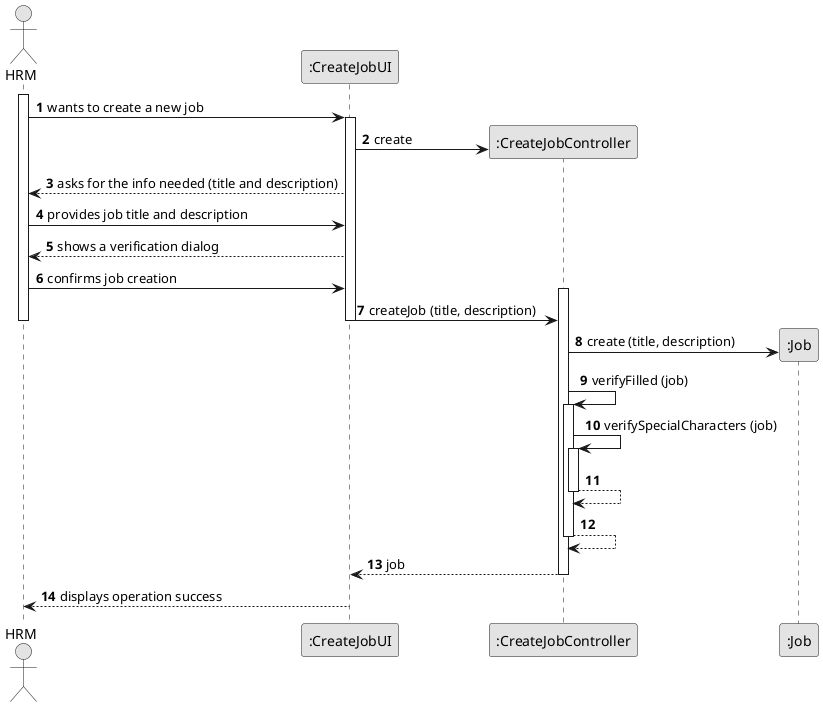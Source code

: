 @startuml
skinparam monochrome true
skinparam packageStyle rectangle
skinparam shadowing false

autonumber

'hide footbox
actor "HRM" as Employee
participant ":CreateJobUI" as UI
participant ":CreateJobController" as CTRL
participant ":Job" as Job

activate Employee
Employee -> UI : wants to create a new job
activate UI
UI -> CTRL** : create
UI --> Employee : asks for the info needed (title and description)
Employee -> UI : provides job title and description
UI --> Employee : shows a verification dialog
Employee -> UI : confirms job creation
activate CTRL
UI -> CTRL : createJob (title, description)
deactivate Employee
deactivate UI

    'CTRL -> Job : calls the constructor to create a new job with provided attributes (title, description)
    CTRL -> Job** : create (title, description)

        CTRL -> CTRL : verifyFilled (job)
            activate CTRL
            CTRL -> CTRL : verifySpecialCharacters (job)
            activate CTRL
        CTRL --> CTRL
        deactivate CTRL
    CTRL --> CTRL
    deactivate CTRL
CTRL --> UI : job
deactivate CTRL
UI --> Employee : displays operation success


@enduml
